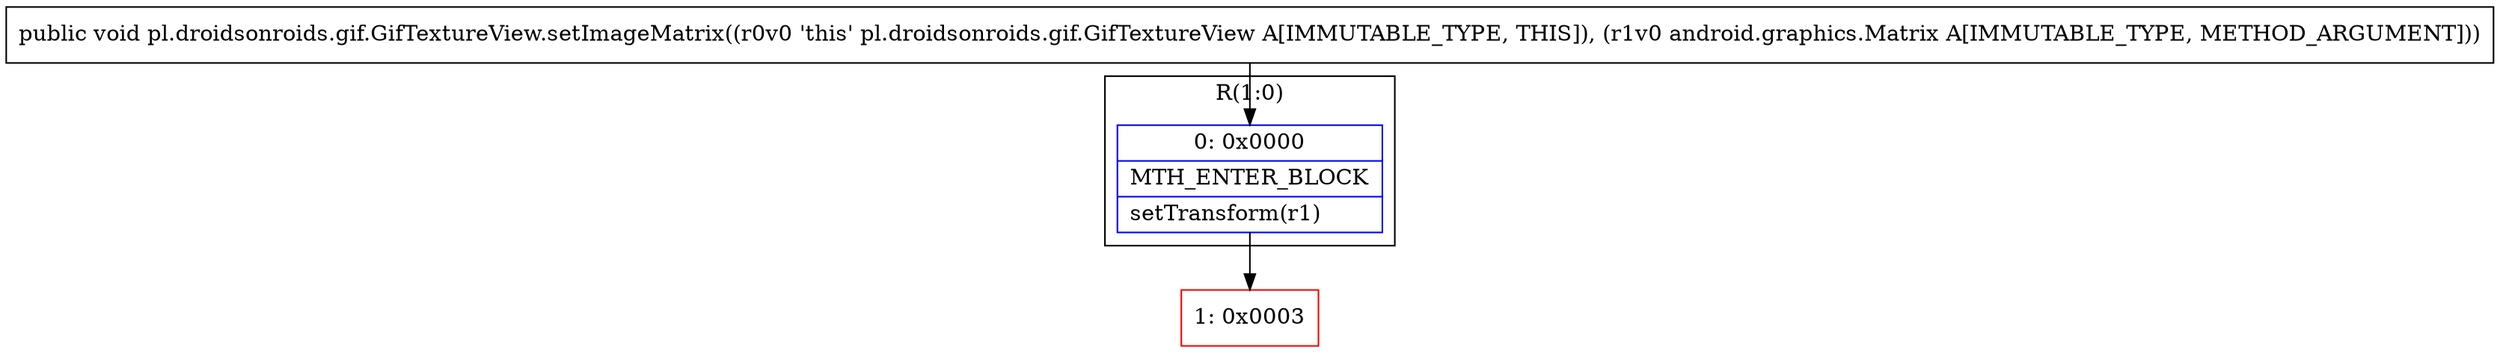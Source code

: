 digraph "CFG forpl.droidsonroids.gif.GifTextureView.setImageMatrix(Landroid\/graphics\/Matrix;)V" {
subgraph cluster_Region_1367080734 {
label = "R(1:0)";
node [shape=record,color=blue];
Node_0 [shape=record,label="{0\:\ 0x0000|MTH_ENTER_BLOCK\l|setTransform(r1)\l}"];
}
Node_1 [shape=record,color=red,label="{1\:\ 0x0003}"];
MethodNode[shape=record,label="{public void pl.droidsonroids.gif.GifTextureView.setImageMatrix((r0v0 'this' pl.droidsonroids.gif.GifTextureView A[IMMUTABLE_TYPE, THIS]), (r1v0 android.graphics.Matrix A[IMMUTABLE_TYPE, METHOD_ARGUMENT])) }"];
MethodNode -> Node_0;
Node_0 -> Node_1;
}

